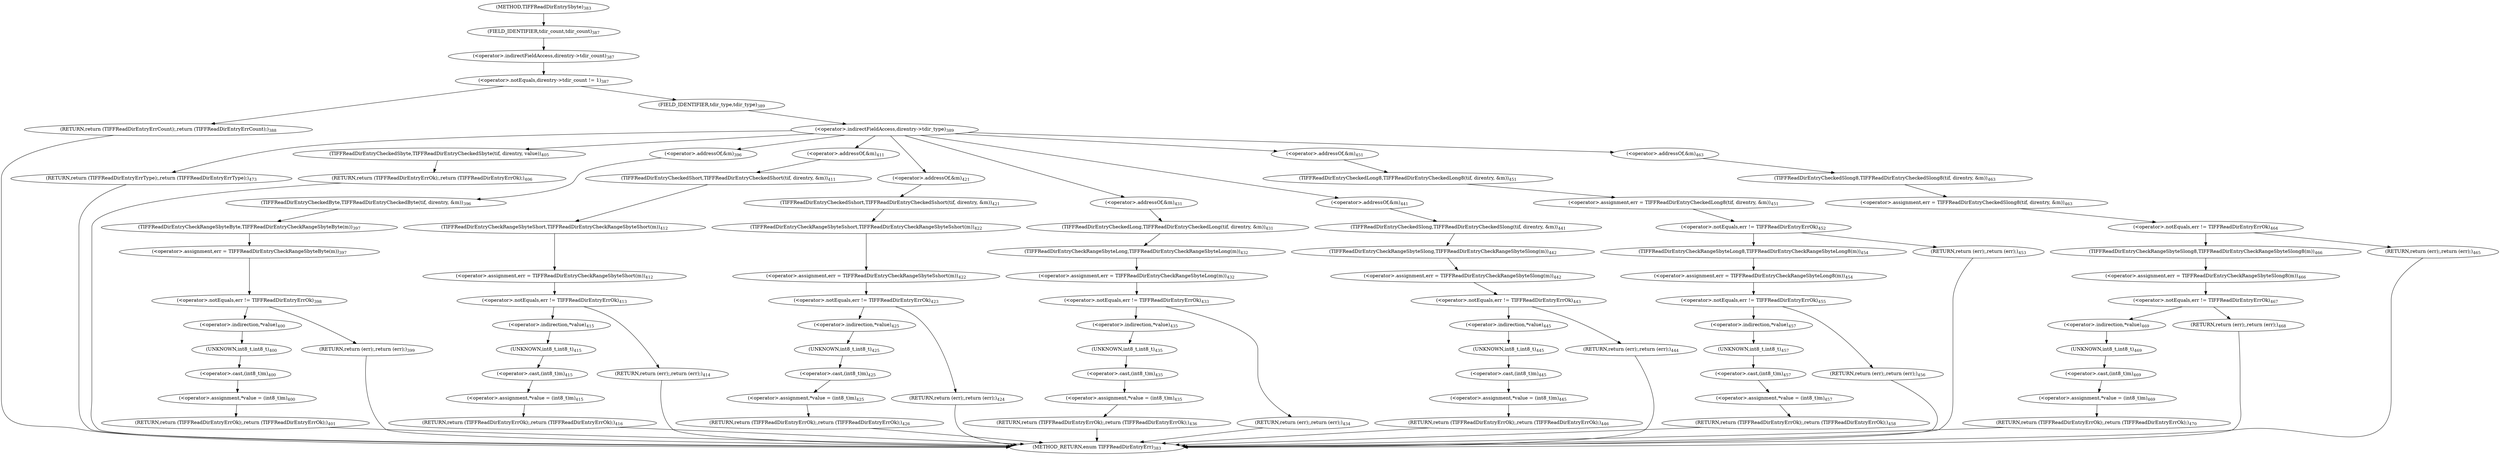 digraph "TIFFReadDirEntrySbyte" {  
"78638" [label = <(&lt;operator&gt;.notEquals,direntry-&gt;tdir_count != 1)<SUB>387</SUB>> ]
"78647" [label = <(&lt;operator&gt;.indirectFieldAccess,direntry-&gt;tdir_type)<SUB>389</SUB>> ]
"78639" [label = <(&lt;operator&gt;.indirectFieldAccess,direntry-&gt;tdir_count)<SUB>387</SUB>> ]
"78644" [label = <(RETURN,return (TIFFReadDirEntryErrCount);,return (TIFFReadDirEntryErrCount);)<SUB>388</SUB>> ]
"78649" [label = <(FIELD_IDENTIFIER,tdir_type,tdir_type)<SUB>389</SUB>> ]
"78877" [label = <(RETURN,return (TIFFReadDirEntryErrType);,return (TIFFReadDirEntryErrType);)<SUB>473</SUB>> ]
"78641" [label = <(FIELD_IDENTIFIER,tdir_count,tdir_count)<SUB>387</SUB>> ]
"78657" [label = <(TIFFReadDirEntryCheckedByte,TIFFReadDirEntryCheckedByte(tif, direntry, &amp;m))<SUB>396</SUB>> ]
"78662" [label = <(&lt;operator&gt;.assignment,err = TIFFReadDirEntryCheckRangeSbyteByte(m))<SUB>397</SUB>> ]
"78673" [label = <(&lt;operator&gt;.assignment,*value = (int8_t)m)<SUB>400</SUB>> ]
"78679" [label = <(RETURN,return (TIFFReadDirEntryErrOk);,return (TIFFReadDirEntryErrOk);)<SUB>401</SUB>> ]
"78684" [label = <(TIFFReadDirEntryCheckedSbyte,TIFFReadDirEntryCheckedSbyte(tif, direntry, value))<SUB>405</SUB>> ]
"78688" [label = <(RETURN,return (TIFFReadDirEntryErrOk);,return (TIFFReadDirEntryErrOk);)<SUB>406</SUB>> ]
"78694" [label = <(TIFFReadDirEntryCheckedShort,TIFFReadDirEntryCheckedShort(tif, direntry, &amp;m))<SUB>411</SUB>> ]
"78699" [label = <(&lt;operator&gt;.assignment,err = TIFFReadDirEntryCheckRangeSbyteShort(m))<SUB>412</SUB>> ]
"78710" [label = <(&lt;operator&gt;.assignment,*value = (int8_t)m)<SUB>415</SUB>> ]
"78716" [label = <(RETURN,return (TIFFReadDirEntryErrOk);,return (TIFFReadDirEntryErrOk);)<SUB>416</SUB>> ]
"78722" [label = <(TIFFReadDirEntryCheckedSshort,TIFFReadDirEntryCheckedSshort(tif, direntry, &amp;m))<SUB>421</SUB>> ]
"78727" [label = <(&lt;operator&gt;.assignment,err = TIFFReadDirEntryCheckRangeSbyteSshort(m))<SUB>422</SUB>> ]
"78738" [label = <(&lt;operator&gt;.assignment,*value = (int8_t)m)<SUB>425</SUB>> ]
"78744" [label = <(RETURN,return (TIFFReadDirEntryErrOk);,return (TIFFReadDirEntryErrOk);)<SUB>426</SUB>> ]
"78750" [label = <(TIFFReadDirEntryCheckedLong,TIFFReadDirEntryCheckedLong(tif, direntry, &amp;m))<SUB>431</SUB>> ]
"78755" [label = <(&lt;operator&gt;.assignment,err = TIFFReadDirEntryCheckRangeSbyteLong(m))<SUB>432</SUB>> ]
"78766" [label = <(&lt;operator&gt;.assignment,*value = (int8_t)m)<SUB>435</SUB>> ]
"78772" [label = <(RETURN,return (TIFFReadDirEntryErrOk);,return (TIFFReadDirEntryErrOk);)<SUB>436</SUB>> ]
"78778" [label = <(TIFFReadDirEntryCheckedSlong,TIFFReadDirEntryCheckedSlong(tif, direntry, &amp;m))<SUB>441</SUB>> ]
"78783" [label = <(&lt;operator&gt;.assignment,err = TIFFReadDirEntryCheckRangeSbyteSlong(m))<SUB>442</SUB>> ]
"78794" [label = <(&lt;operator&gt;.assignment,*value = (int8_t)m)<SUB>445</SUB>> ]
"78800" [label = <(RETURN,return (TIFFReadDirEntryErrOk);,return (TIFFReadDirEntryErrOk);)<SUB>446</SUB>> ]
"78806" [label = <(&lt;operator&gt;.assignment,err = TIFFReadDirEntryCheckedLong8(tif, direntry, &amp;m))<SUB>451</SUB>> ]
"78820" [label = <(&lt;operator&gt;.assignment,err = TIFFReadDirEntryCheckRangeSbyteLong8(m))<SUB>454</SUB>> ]
"78831" [label = <(&lt;operator&gt;.assignment,*value = (int8_t)m)<SUB>457</SUB>> ]
"78837" [label = <(RETURN,return (TIFFReadDirEntryErrOk);,return (TIFFReadDirEntryErrOk);)<SUB>458</SUB>> ]
"78843" [label = <(&lt;operator&gt;.assignment,err = TIFFReadDirEntryCheckedSlong8(tif, direntry, &amp;m))<SUB>463</SUB>> ]
"78857" [label = <(&lt;operator&gt;.assignment,err = TIFFReadDirEntryCheckRangeSbyteSlong8(m))<SUB>466</SUB>> ]
"78868" [label = <(&lt;operator&gt;.assignment,*value = (int8_t)m)<SUB>469</SUB>> ]
"78874" [label = <(RETURN,return (TIFFReadDirEntryErrOk);,return (TIFFReadDirEntryErrOk);)<SUB>470</SUB>> ]
"78660" [label = <(&lt;operator&gt;.addressOf,&amp;m)<SUB>396</SUB>> ]
"78664" [label = <(TIFFReadDirEntryCheckRangeSbyteByte,TIFFReadDirEntryCheckRangeSbyteByte(m))<SUB>397</SUB>> ]
"78667" [label = <(&lt;operator&gt;.notEquals,err != TIFFReadDirEntryErrOk)<SUB>398</SUB>> ]
"78674" [label = <(&lt;operator&gt;.indirection,*value)<SUB>400</SUB>> ]
"78676" [label = <(&lt;operator&gt;.cast,(int8_t)m)<SUB>400</SUB>> ]
"78697" [label = <(&lt;operator&gt;.addressOf,&amp;m)<SUB>411</SUB>> ]
"78701" [label = <(TIFFReadDirEntryCheckRangeSbyteShort,TIFFReadDirEntryCheckRangeSbyteShort(m))<SUB>412</SUB>> ]
"78704" [label = <(&lt;operator&gt;.notEquals,err != TIFFReadDirEntryErrOk)<SUB>413</SUB>> ]
"78711" [label = <(&lt;operator&gt;.indirection,*value)<SUB>415</SUB>> ]
"78713" [label = <(&lt;operator&gt;.cast,(int8_t)m)<SUB>415</SUB>> ]
"78725" [label = <(&lt;operator&gt;.addressOf,&amp;m)<SUB>421</SUB>> ]
"78729" [label = <(TIFFReadDirEntryCheckRangeSbyteSshort,TIFFReadDirEntryCheckRangeSbyteSshort(m))<SUB>422</SUB>> ]
"78732" [label = <(&lt;operator&gt;.notEquals,err != TIFFReadDirEntryErrOk)<SUB>423</SUB>> ]
"78739" [label = <(&lt;operator&gt;.indirection,*value)<SUB>425</SUB>> ]
"78741" [label = <(&lt;operator&gt;.cast,(int8_t)m)<SUB>425</SUB>> ]
"78753" [label = <(&lt;operator&gt;.addressOf,&amp;m)<SUB>431</SUB>> ]
"78757" [label = <(TIFFReadDirEntryCheckRangeSbyteLong,TIFFReadDirEntryCheckRangeSbyteLong(m))<SUB>432</SUB>> ]
"78760" [label = <(&lt;operator&gt;.notEquals,err != TIFFReadDirEntryErrOk)<SUB>433</SUB>> ]
"78767" [label = <(&lt;operator&gt;.indirection,*value)<SUB>435</SUB>> ]
"78769" [label = <(&lt;operator&gt;.cast,(int8_t)m)<SUB>435</SUB>> ]
"78781" [label = <(&lt;operator&gt;.addressOf,&amp;m)<SUB>441</SUB>> ]
"78785" [label = <(TIFFReadDirEntryCheckRangeSbyteSlong,TIFFReadDirEntryCheckRangeSbyteSlong(m))<SUB>442</SUB>> ]
"78788" [label = <(&lt;operator&gt;.notEquals,err != TIFFReadDirEntryErrOk)<SUB>443</SUB>> ]
"78795" [label = <(&lt;operator&gt;.indirection,*value)<SUB>445</SUB>> ]
"78797" [label = <(&lt;operator&gt;.cast,(int8_t)m)<SUB>445</SUB>> ]
"78808" [label = <(TIFFReadDirEntryCheckedLong8,TIFFReadDirEntryCheckedLong8(tif, direntry, &amp;m))<SUB>451</SUB>> ]
"78814" [label = <(&lt;operator&gt;.notEquals,err != TIFFReadDirEntryErrOk)<SUB>452</SUB>> ]
"78822" [label = <(TIFFReadDirEntryCheckRangeSbyteLong8,TIFFReadDirEntryCheckRangeSbyteLong8(m))<SUB>454</SUB>> ]
"78825" [label = <(&lt;operator&gt;.notEquals,err != TIFFReadDirEntryErrOk)<SUB>455</SUB>> ]
"78832" [label = <(&lt;operator&gt;.indirection,*value)<SUB>457</SUB>> ]
"78834" [label = <(&lt;operator&gt;.cast,(int8_t)m)<SUB>457</SUB>> ]
"78845" [label = <(TIFFReadDirEntryCheckedSlong8,TIFFReadDirEntryCheckedSlong8(tif, direntry, &amp;m))<SUB>463</SUB>> ]
"78851" [label = <(&lt;operator&gt;.notEquals,err != TIFFReadDirEntryErrOk)<SUB>464</SUB>> ]
"78859" [label = <(TIFFReadDirEntryCheckRangeSbyteSlong8,TIFFReadDirEntryCheckRangeSbyteSlong8(m))<SUB>466</SUB>> ]
"78862" [label = <(&lt;operator&gt;.notEquals,err != TIFFReadDirEntryErrOk)<SUB>467</SUB>> ]
"78869" [label = <(&lt;operator&gt;.indirection,*value)<SUB>469</SUB>> ]
"78871" [label = <(&lt;operator&gt;.cast,(int8_t)m)<SUB>469</SUB>> ]
"78671" [label = <(RETURN,return (err);,return (err);)<SUB>399</SUB>> ]
"78677" [label = <(UNKNOWN,int8_t,int8_t)<SUB>400</SUB>> ]
"78708" [label = <(RETURN,return (err);,return (err);)<SUB>414</SUB>> ]
"78714" [label = <(UNKNOWN,int8_t,int8_t)<SUB>415</SUB>> ]
"78736" [label = <(RETURN,return (err);,return (err);)<SUB>424</SUB>> ]
"78742" [label = <(UNKNOWN,int8_t,int8_t)<SUB>425</SUB>> ]
"78764" [label = <(RETURN,return (err);,return (err);)<SUB>434</SUB>> ]
"78770" [label = <(UNKNOWN,int8_t,int8_t)<SUB>435</SUB>> ]
"78792" [label = <(RETURN,return (err);,return (err);)<SUB>444</SUB>> ]
"78798" [label = <(UNKNOWN,int8_t,int8_t)<SUB>445</SUB>> ]
"78811" [label = <(&lt;operator&gt;.addressOf,&amp;m)<SUB>451</SUB>> ]
"78818" [label = <(RETURN,return (err);,return (err);)<SUB>453</SUB>> ]
"78829" [label = <(RETURN,return (err);,return (err);)<SUB>456</SUB>> ]
"78835" [label = <(UNKNOWN,int8_t,int8_t)<SUB>457</SUB>> ]
"78848" [label = <(&lt;operator&gt;.addressOf,&amp;m)<SUB>463</SUB>> ]
"78855" [label = <(RETURN,return (err);,return (err);)<SUB>465</SUB>> ]
"78866" [label = <(RETURN,return (err);,return (err);)<SUB>468</SUB>> ]
"78872" [label = <(UNKNOWN,int8_t,int8_t)<SUB>469</SUB>> ]
"78631" [label = <(METHOD,TIFFReadDirEntrySbyte)<SUB>383</SUB>> ]
"78879" [label = <(METHOD_RETURN,enum TIFFReadDirEntryErr)<SUB>383</SUB>> ]
  "78638" -> "78644" 
  "78638" -> "78649" 
  "78647" -> "78660" 
  "78647" -> "78684" 
  "78647" -> "78697" 
  "78647" -> "78725" 
  "78647" -> "78753" 
  "78647" -> "78781" 
  "78647" -> "78811" 
  "78647" -> "78848" 
  "78647" -> "78877" 
  "78639" -> "78638" 
  "78644" -> "78879" 
  "78649" -> "78647" 
  "78877" -> "78879" 
  "78641" -> "78639" 
  "78657" -> "78664" 
  "78662" -> "78667" 
  "78673" -> "78679" 
  "78679" -> "78879" 
  "78684" -> "78688" 
  "78688" -> "78879" 
  "78694" -> "78701" 
  "78699" -> "78704" 
  "78710" -> "78716" 
  "78716" -> "78879" 
  "78722" -> "78729" 
  "78727" -> "78732" 
  "78738" -> "78744" 
  "78744" -> "78879" 
  "78750" -> "78757" 
  "78755" -> "78760" 
  "78766" -> "78772" 
  "78772" -> "78879" 
  "78778" -> "78785" 
  "78783" -> "78788" 
  "78794" -> "78800" 
  "78800" -> "78879" 
  "78806" -> "78814" 
  "78820" -> "78825" 
  "78831" -> "78837" 
  "78837" -> "78879" 
  "78843" -> "78851" 
  "78857" -> "78862" 
  "78868" -> "78874" 
  "78874" -> "78879" 
  "78660" -> "78657" 
  "78664" -> "78662" 
  "78667" -> "78671" 
  "78667" -> "78674" 
  "78674" -> "78677" 
  "78676" -> "78673" 
  "78697" -> "78694" 
  "78701" -> "78699" 
  "78704" -> "78708" 
  "78704" -> "78711" 
  "78711" -> "78714" 
  "78713" -> "78710" 
  "78725" -> "78722" 
  "78729" -> "78727" 
  "78732" -> "78736" 
  "78732" -> "78739" 
  "78739" -> "78742" 
  "78741" -> "78738" 
  "78753" -> "78750" 
  "78757" -> "78755" 
  "78760" -> "78764" 
  "78760" -> "78767" 
  "78767" -> "78770" 
  "78769" -> "78766" 
  "78781" -> "78778" 
  "78785" -> "78783" 
  "78788" -> "78792" 
  "78788" -> "78795" 
  "78795" -> "78798" 
  "78797" -> "78794" 
  "78808" -> "78806" 
  "78814" -> "78818" 
  "78814" -> "78822" 
  "78822" -> "78820" 
  "78825" -> "78829" 
  "78825" -> "78832" 
  "78832" -> "78835" 
  "78834" -> "78831" 
  "78845" -> "78843" 
  "78851" -> "78855" 
  "78851" -> "78859" 
  "78859" -> "78857" 
  "78862" -> "78866" 
  "78862" -> "78869" 
  "78869" -> "78872" 
  "78871" -> "78868" 
  "78671" -> "78879" 
  "78677" -> "78676" 
  "78708" -> "78879" 
  "78714" -> "78713" 
  "78736" -> "78879" 
  "78742" -> "78741" 
  "78764" -> "78879" 
  "78770" -> "78769" 
  "78792" -> "78879" 
  "78798" -> "78797" 
  "78811" -> "78808" 
  "78818" -> "78879" 
  "78829" -> "78879" 
  "78835" -> "78834" 
  "78848" -> "78845" 
  "78855" -> "78879" 
  "78866" -> "78879" 
  "78872" -> "78871" 
  "78631" -> "78641" 
}
